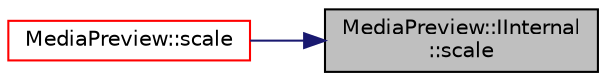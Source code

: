 digraph "MediaPreview::IInternal::scale"
{
 // LATEX_PDF_SIZE
  edge [fontname="Helvetica",fontsize="10",labelfontname="Helvetica",labelfontsize="10"];
  node [fontname="Helvetica",fontsize="10",shape=record];
  rankdir="RL";
  Node1 [label="MediaPreview::IInternal\l::scale",height=0.2,width=0.4,color="black", fillcolor="grey75", style="filled", fontcolor="black",tooltip=" "];
  Node1 -> Node2 [dir="back",color="midnightblue",fontsize="10",style="solid",fontname="Helvetica"];
  Node2 [label="MediaPreview::scale",height=0.2,width=0.4,color="red", fillcolor="white", style="filled",URL="$class_media_preview.html#a6021310e44195e730a8801170c89af9b",tooltip=" "];
}
